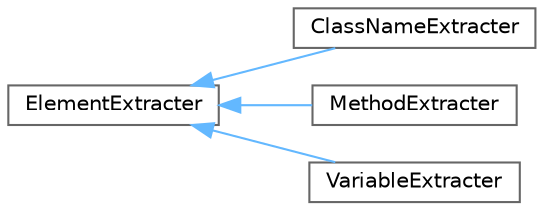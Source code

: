 digraph "Graphical Class Hierarchy"
{
 // LATEX_PDF_SIZE
  bgcolor="transparent";
  edge [fontname=Helvetica,fontsize=10,labelfontname=Helvetica,labelfontsize=10];
  node [fontname=Helvetica,fontsize=10,shape=box,height=0.2,width=0.4];
  rankdir="LR";
  Node0 [id="Node000000",label="ElementExtracter",height=0.2,width=0.4,color="grey40", fillcolor="white", style="filled",URL="$class_element_extracter.html",tooltip=" "];
  Node0 -> Node1 [id="edge1_Node000000_Node000001",dir="back",color="steelblue1",style="solid",tooltip=" "];
  Node1 [id="Node000001",label="ClassNameExtracter",height=0.2,width=0.4,color="grey40", fillcolor="white", style="filled",URL="$class_class_name_extracter.html",tooltip=" "];
  Node0 -> Node2 [id="edge2_Node000000_Node000002",dir="back",color="steelblue1",style="solid",tooltip=" "];
  Node2 [id="Node000002",label="MethodExtracter",height=0.2,width=0.4,color="grey40", fillcolor="white", style="filled",URL="$class_method_extracter.html",tooltip=" "];
  Node0 -> Node3 [id="edge3_Node000000_Node000003",dir="back",color="steelblue1",style="solid",tooltip=" "];
  Node3 [id="Node000003",label="VariableExtracter",height=0.2,width=0.4,color="grey40", fillcolor="white", style="filled",URL="$class_variable_extracter.html",tooltip=" "];
}

